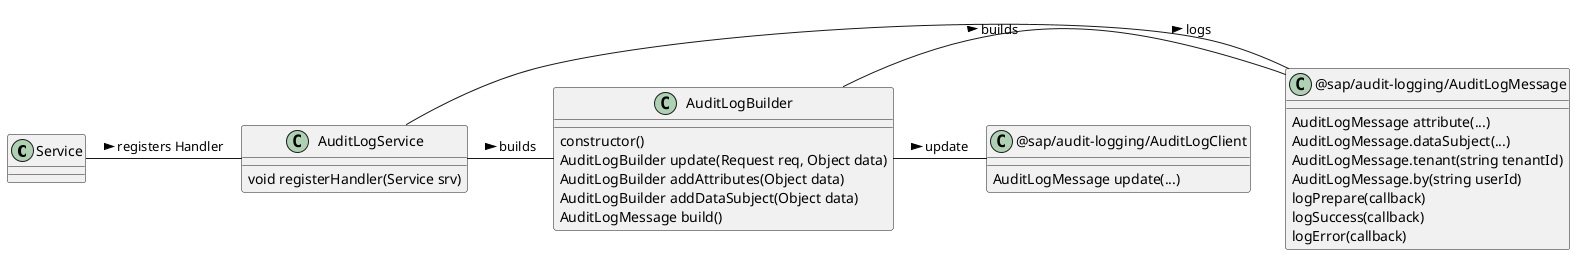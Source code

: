 @startuml
class Service

class "@sap/audit-logging/AuditLogClient" {
    AuditLogMessage update(...)
}
class "@sap/audit-logging/AuditLogMessage" {
    AuditLogMessage attribute(...)
    AuditLogMessage.dataSubject(...)
    AuditLogMessage.tenant(string tenantId)
    AuditLogMessage.by(string userId)
    logPrepare(callback)
    logSuccess(callback)
    logError(callback)
}
class AuditLogService {
    void registerHandler(Service srv)   
}
class AuditLogBuilder {
    constructor()
    AuditLogBuilder update(Request req, Object data)
    AuditLogBuilder addAttributes(Object data)
    AuditLogBuilder addDataSubject(Object data)
    AuditLogMessage build()
}

Service - AuditLogService : registers Handler >

AuditLogService - AuditLogBuilder : builds >
AuditLogService - "@sap/audit-logging/AuditLogMessage" : logs >

AuditLogBuilder - "@sap/audit-logging/AuditLogClient" : update >
AuditLogBuilder - "@sap/audit-logging/AuditLogMessage" : builds >
@enduml